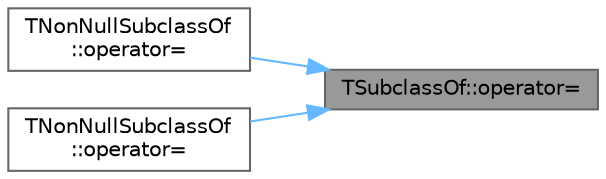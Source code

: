 digraph "TSubclassOf::operator="
{
 // INTERACTIVE_SVG=YES
 // LATEX_PDF_SIZE
  bgcolor="transparent";
  edge [fontname=Helvetica,fontsize=10,labelfontname=Helvetica,labelfontsize=10];
  node [fontname=Helvetica,fontsize=10,shape=box,height=0.2,width=0.4];
  rankdir="RL";
  Node1 [id="Node000001",label="TSubclassOf::operator=",height=0.2,width=0.4,color="gray40", fillcolor="grey60", style="filled", fontcolor="black",tooltip=" "];
  Node1 -> Node2 [id="edge1_Node000001_Node000002",dir="back",color="steelblue1",style="solid",tooltip=" "];
  Node2 [id="Node000002",label="TNonNullSubclassOf\l::operator=",height=0.2,width=0.4,color="grey40", fillcolor="white", style="filled",URL="$da/d46/classTNonNullSubclassOf.html#aa541140fe74fb1ed80b2cace6d84e7ea",tooltip="Assignment operator, will only compile if types are compatible."];
  Node1 -> Node3 [id="edge2_Node000001_Node000003",dir="back",color="steelblue1",style="solid",tooltip=" "];
  Node3 [id="Node000003",label="TNonNullSubclassOf\l::operator=",height=0.2,width=0.4,color="grey40", fillcolor="white", style="filled",URL="$da/d46/classTNonNullSubclassOf.html#af3415fed02ced9b72681544356552221",tooltip="Assignment operator from UClass, the type is checked on get not on set."];
}
